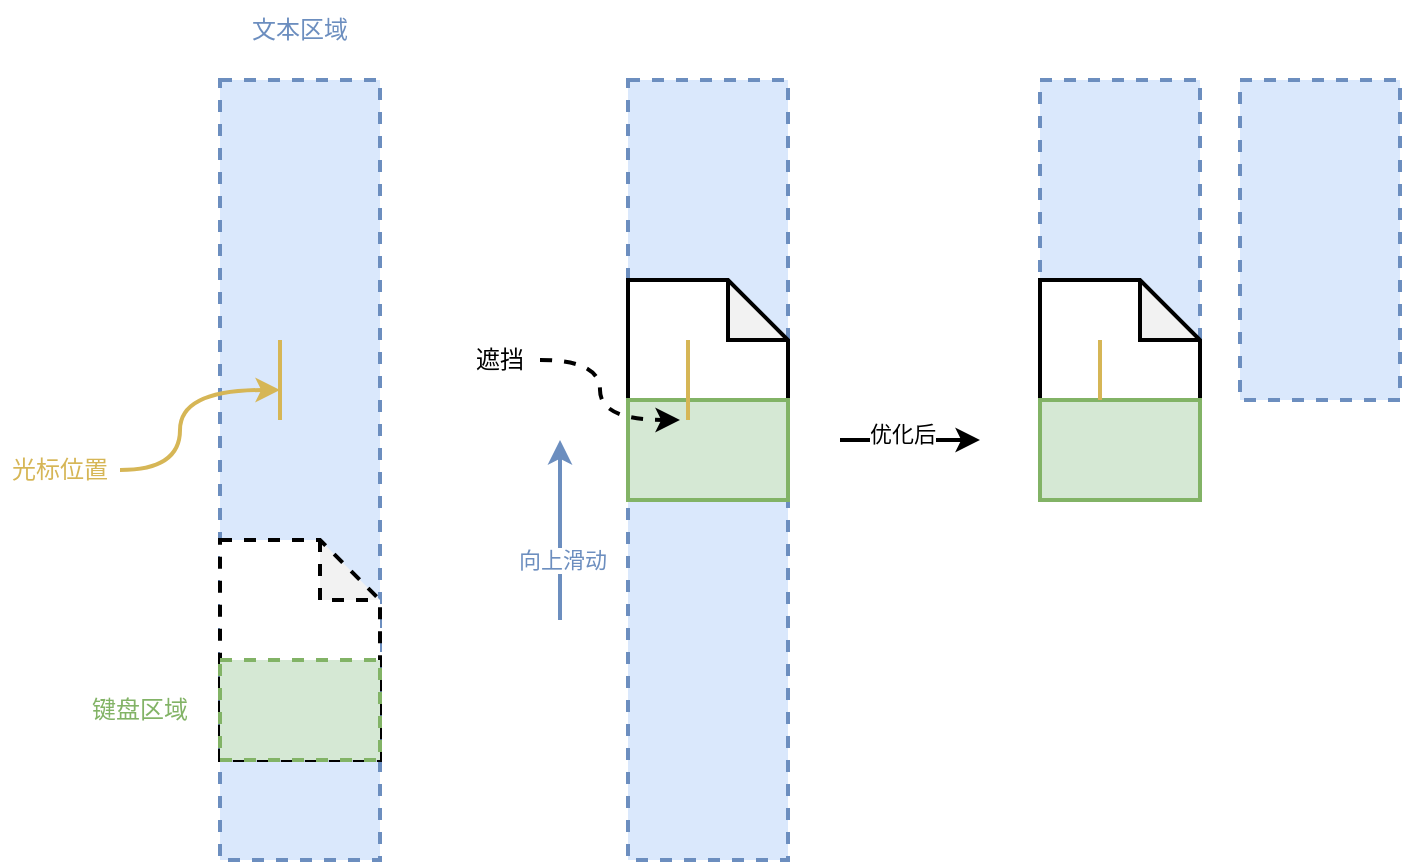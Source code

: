 <mxfile version="26.0.5">
  <diagram name="第 1 页" id="Z6ONuFpvm6h_PNGK9DhY">
    <mxGraphModel dx="1183" dy="722" grid="1" gridSize="10" guides="1" tooltips="1" connect="1" arrows="1" fold="1" page="1" pageScale="1" pageWidth="827" pageHeight="1169" math="0" shadow="0">
      <root>
        <mxCell id="0" />
        <mxCell id="1" parent="0" />
        <mxCell id="K0SXBpxwmkwl7hcp56vt-2" value="" style="rounded=0;whiteSpace=wrap;html=1;strokeWidth=2;fillColor=#dae8fc;strokeColor=#6c8ebf;dashed=1;" vertex="1" parent="1">
          <mxGeometry x="210" y="210" width="80" height="390" as="geometry" />
        </mxCell>
        <mxCell id="K0SXBpxwmkwl7hcp56vt-4" value="&lt;font style=&quot;color: light-dark(rgb(130, 179, 102), rgb(237, 237, 237));&quot;&gt;键盘区域&lt;/font&gt;" style="text;html=1;align=center;verticalAlign=middle;whiteSpace=wrap;rounded=0;" vertex="1" parent="1">
          <mxGeometry x="140" y="510" width="60" height="30" as="geometry" />
        </mxCell>
        <mxCell id="K0SXBpxwmkwl7hcp56vt-5" value="" style="endArrow=none;html=1;rounded=0;strokeWidth=2;fillColor=#fff2cc;strokeColor=#d6b656;" edge="1" parent="1">
          <mxGeometry width="50" height="50" relative="1" as="geometry">
            <mxPoint x="240" y="380" as="sourcePoint" />
            <mxPoint x="240" y="340" as="targetPoint" />
          </mxGeometry>
        </mxCell>
        <mxCell id="K0SXBpxwmkwl7hcp56vt-19" style="edgeStyle=orthogonalEdgeStyle;rounded=0;orthogonalLoop=1;jettySize=auto;html=1;curved=1;fillColor=#fff2cc;strokeColor=#d6b656;strokeWidth=2;" edge="1" parent="1" source="K0SXBpxwmkwl7hcp56vt-6">
          <mxGeometry relative="1" as="geometry">
            <mxPoint x="240" y="365" as="targetPoint" />
            <Array as="points">
              <mxPoint x="190" y="405" />
              <mxPoint x="190" y="365" />
            </Array>
          </mxGeometry>
        </mxCell>
        <mxCell id="K0SXBpxwmkwl7hcp56vt-6" value="&lt;font style=&quot;color: light-dark(rgb(214, 182, 86), rgb(237, 237, 237));&quot;&gt;光标位置&lt;/font&gt;" style="text;html=1;align=center;verticalAlign=middle;whiteSpace=wrap;rounded=0;strokeWidth=2;" vertex="1" parent="1">
          <mxGeometry x="100" y="390" width="60" height="30" as="geometry" />
        </mxCell>
        <mxCell id="K0SXBpxwmkwl7hcp56vt-8" value="" style="shape=note;whiteSpace=wrap;html=1;backgroundOutline=1;darkOpacity=0.05;strokeWidth=2;dashed=1;" vertex="1" parent="1">
          <mxGeometry x="210" y="440" width="80" height="110" as="geometry" />
        </mxCell>
        <mxCell id="K0SXBpxwmkwl7hcp56vt-3" value="" style="rounded=0;whiteSpace=wrap;html=1;strokeWidth=2;fillColor=#d5e8d4;strokeColor=#82b366;dashed=1;" vertex="1" parent="1">
          <mxGeometry x="210" y="500" width="80" height="50" as="geometry" />
        </mxCell>
        <mxCell id="K0SXBpxwmkwl7hcp56vt-10" value="&lt;font style=&quot;color: light-dark(rgb(108, 142, 191), rgb(109, 81, 0));&quot;&gt;文本区域&lt;/font&gt;" style="text;html=1;align=center;verticalAlign=middle;whiteSpace=wrap;rounded=0;" vertex="1" parent="1">
          <mxGeometry x="220" y="170" width="60" height="30" as="geometry" />
        </mxCell>
        <mxCell id="K0SXBpxwmkwl7hcp56vt-11" value="" style="rounded=0;whiteSpace=wrap;html=1;strokeWidth=2;fillColor=#dae8fc;strokeColor=#6c8ebf;dashed=1;" vertex="1" parent="1">
          <mxGeometry x="414" y="210" width="80" height="390" as="geometry" />
        </mxCell>
        <mxCell id="K0SXBpxwmkwl7hcp56vt-13" value="" style="shape=note;whiteSpace=wrap;html=1;backgroundOutline=1;darkOpacity=0.05;strokeWidth=2;" vertex="1" parent="1">
          <mxGeometry x="414" y="310" width="80" height="110" as="geometry" />
        </mxCell>
        <mxCell id="K0SXBpxwmkwl7hcp56vt-14" value="" style="rounded=0;whiteSpace=wrap;html=1;strokeWidth=2;fillColor=#d5e8d4;strokeColor=#82b366;" vertex="1" parent="1">
          <mxGeometry x="414" y="370" width="80" height="50" as="geometry" />
        </mxCell>
        <mxCell id="K0SXBpxwmkwl7hcp56vt-12" value="" style="endArrow=none;html=1;rounded=0;strokeWidth=2;fillColor=#fff2cc;strokeColor=#d6b656;" edge="1" parent="1">
          <mxGeometry width="50" height="50" relative="1" as="geometry">
            <mxPoint x="444" y="380" as="sourcePoint" />
            <mxPoint x="444" y="340" as="targetPoint" />
          </mxGeometry>
        </mxCell>
        <mxCell id="K0SXBpxwmkwl7hcp56vt-16" value="" style="endArrow=classic;html=1;rounded=0;strokeWidth=2;fillColor=#dae8fc;strokeColor=#6c8ebf;" edge="1" parent="1">
          <mxGeometry width="50" height="50" relative="1" as="geometry">
            <mxPoint x="380" y="480" as="sourcePoint" />
            <mxPoint x="380" y="390" as="targetPoint" />
          </mxGeometry>
        </mxCell>
        <mxCell id="K0SXBpxwmkwl7hcp56vt-17" value="&lt;font style=&quot;color: light-dark(rgb(108, 142, 191), rgb(237, 237, 237));&quot;&gt;向上滑动&lt;/font&gt;" style="edgeLabel;html=1;align=center;verticalAlign=middle;resizable=0;points=[];" vertex="1" connectable="0" parent="K0SXBpxwmkwl7hcp56vt-16">
          <mxGeometry x="-0.331" y="-1" relative="1" as="geometry">
            <mxPoint as="offset" />
          </mxGeometry>
        </mxCell>
        <mxCell id="K0SXBpxwmkwl7hcp56vt-20" value="" style="rounded=0;whiteSpace=wrap;html=1;strokeWidth=2;fillColor=#dae8fc;strokeColor=#6c8ebf;dashed=1;" vertex="1" parent="1">
          <mxGeometry x="620" y="210" width="80" height="160" as="geometry" />
        </mxCell>
        <mxCell id="K0SXBpxwmkwl7hcp56vt-21" value="" style="shape=note;whiteSpace=wrap;html=1;backgroundOutline=1;darkOpacity=0.05;strokeWidth=2;" vertex="1" parent="1">
          <mxGeometry x="620" y="310" width="80" height="110" as="geometry" />
        </mxCell>
        <mxCell id="K0SXBpxwmkwl7hcp56vt-22" value="" style="rounded=0;whiteSpace=wrap;html=1;strokeWidth=2;fillColor=#d5e8d4;strokeColor=#82b366;" vertex="1" parent="1">
          <mxGeometry x="620" y="370" width="80" height="50" as="geometry" />
        </mxCell>
        <mxCell id="K0SXBpxwmkwl7hcp56vt-23" value="" style="endArrow=none;html=1;rounded=0;strokeWidth=2;fillColor=#fff2cc;strokeColor=#d6b656;" edge="1" parent="1">
          <mxGeometry width="50" height="50" relative="1" as="geometry">
            <mxPoint x="650" y="370" as="sourcePoint" />
            <mxPoint x="650" y="340" as="targetPoint" />
          </mxGeometry>
        </mxCell>
        <mxCell id="K0SXBpxwmkwl7hcp56vt-24" value="" style="endArrow=classic;html=1;rounded=0;strokeWidth=2;fillColor=#f8cecc;strokeColor=light-dark(#000000, #d7817e);" edge="1" parent="1">
          <mxGeometry width="50" height="50" relative="1" as="geometry">
            <mxPoint x="520" y="390" as="sourcePoint" />
            <mxPoint x="590" y="390" as="targetPoint" />
          </mxGeometry>
        </mxCell>
        <mxCell id="K0SXBpxwmkwl7hcp56vt-28" value="优化后" style="edgeLabel;html=1;align=center;verticalAlign=middle;resizable=0;points=[];" vertex="1" connectable="0" parent="K0SXBpxwmkwl7hcp56vt-24">
          <mxGeometry x="-0.133" y="3" relative="1" as="geometry">
            <mxPoint as="offset" />
          </mxGeometry>
        </mxCell>
        <mxCell id="K0SXBpxwmkwl7hcp56vt-26" value="&lt;font style=&quot;color: light-dark(rgb(0, 0, 0), rgb(109, 81, 0));&quot;&gt;遮挡&lt;/font&gt;" style="text;html=1;align=center;verticalAlign=middle;whiteSpace=wrap;rounded=0;strokeWidth=2;" vertex="1" parent="1">
          <mxGeometry x="330" y="340" width="40" height="20" as="geometry" />
        </mxCell>
        <mxCell id="K0SXBpxwmkwl7hcp56vt-30" style="edgeStyle=orthogonalEdgeStyle;rounded=0;orthogonalLoop=1;jettySize=auto;html=1;entryX=0.325;entryY=0.2;entryDx=0;entryDy=0;entryPerimeter=0;curved=1;strokeWidth=2;dashed=1;" edge="1" parent="1" source="K0SXBpxwmkwl7hcp56vt-26" target="K0SXBpxwmkwl7hcp56vt-14">
          <mxGeometry relative="1" as="geometry">
            <Array as="points">
              <mxPoint x="400" y="350" />
              <mxPoint x="400" y="380" />
            </Array>
          </mxGeometry>
        </mxCell>
        <mxCell id="K0SXBpxwmkwl7hcp56vt-31" value="" style="rounded=0;whiteSpace=wrap;html=1;strokeWidth=2;fillColor=#dae8fc;strokeColor=#6c8ebf;dashed=1;" vertex="1" parent="1">
          <mxGeometry x="720" y="210" width="80" height="160" as="geometry" />
        </mxCell>
      </root>
    </mxGraphModel>
  </diagram>
</mxfile>
